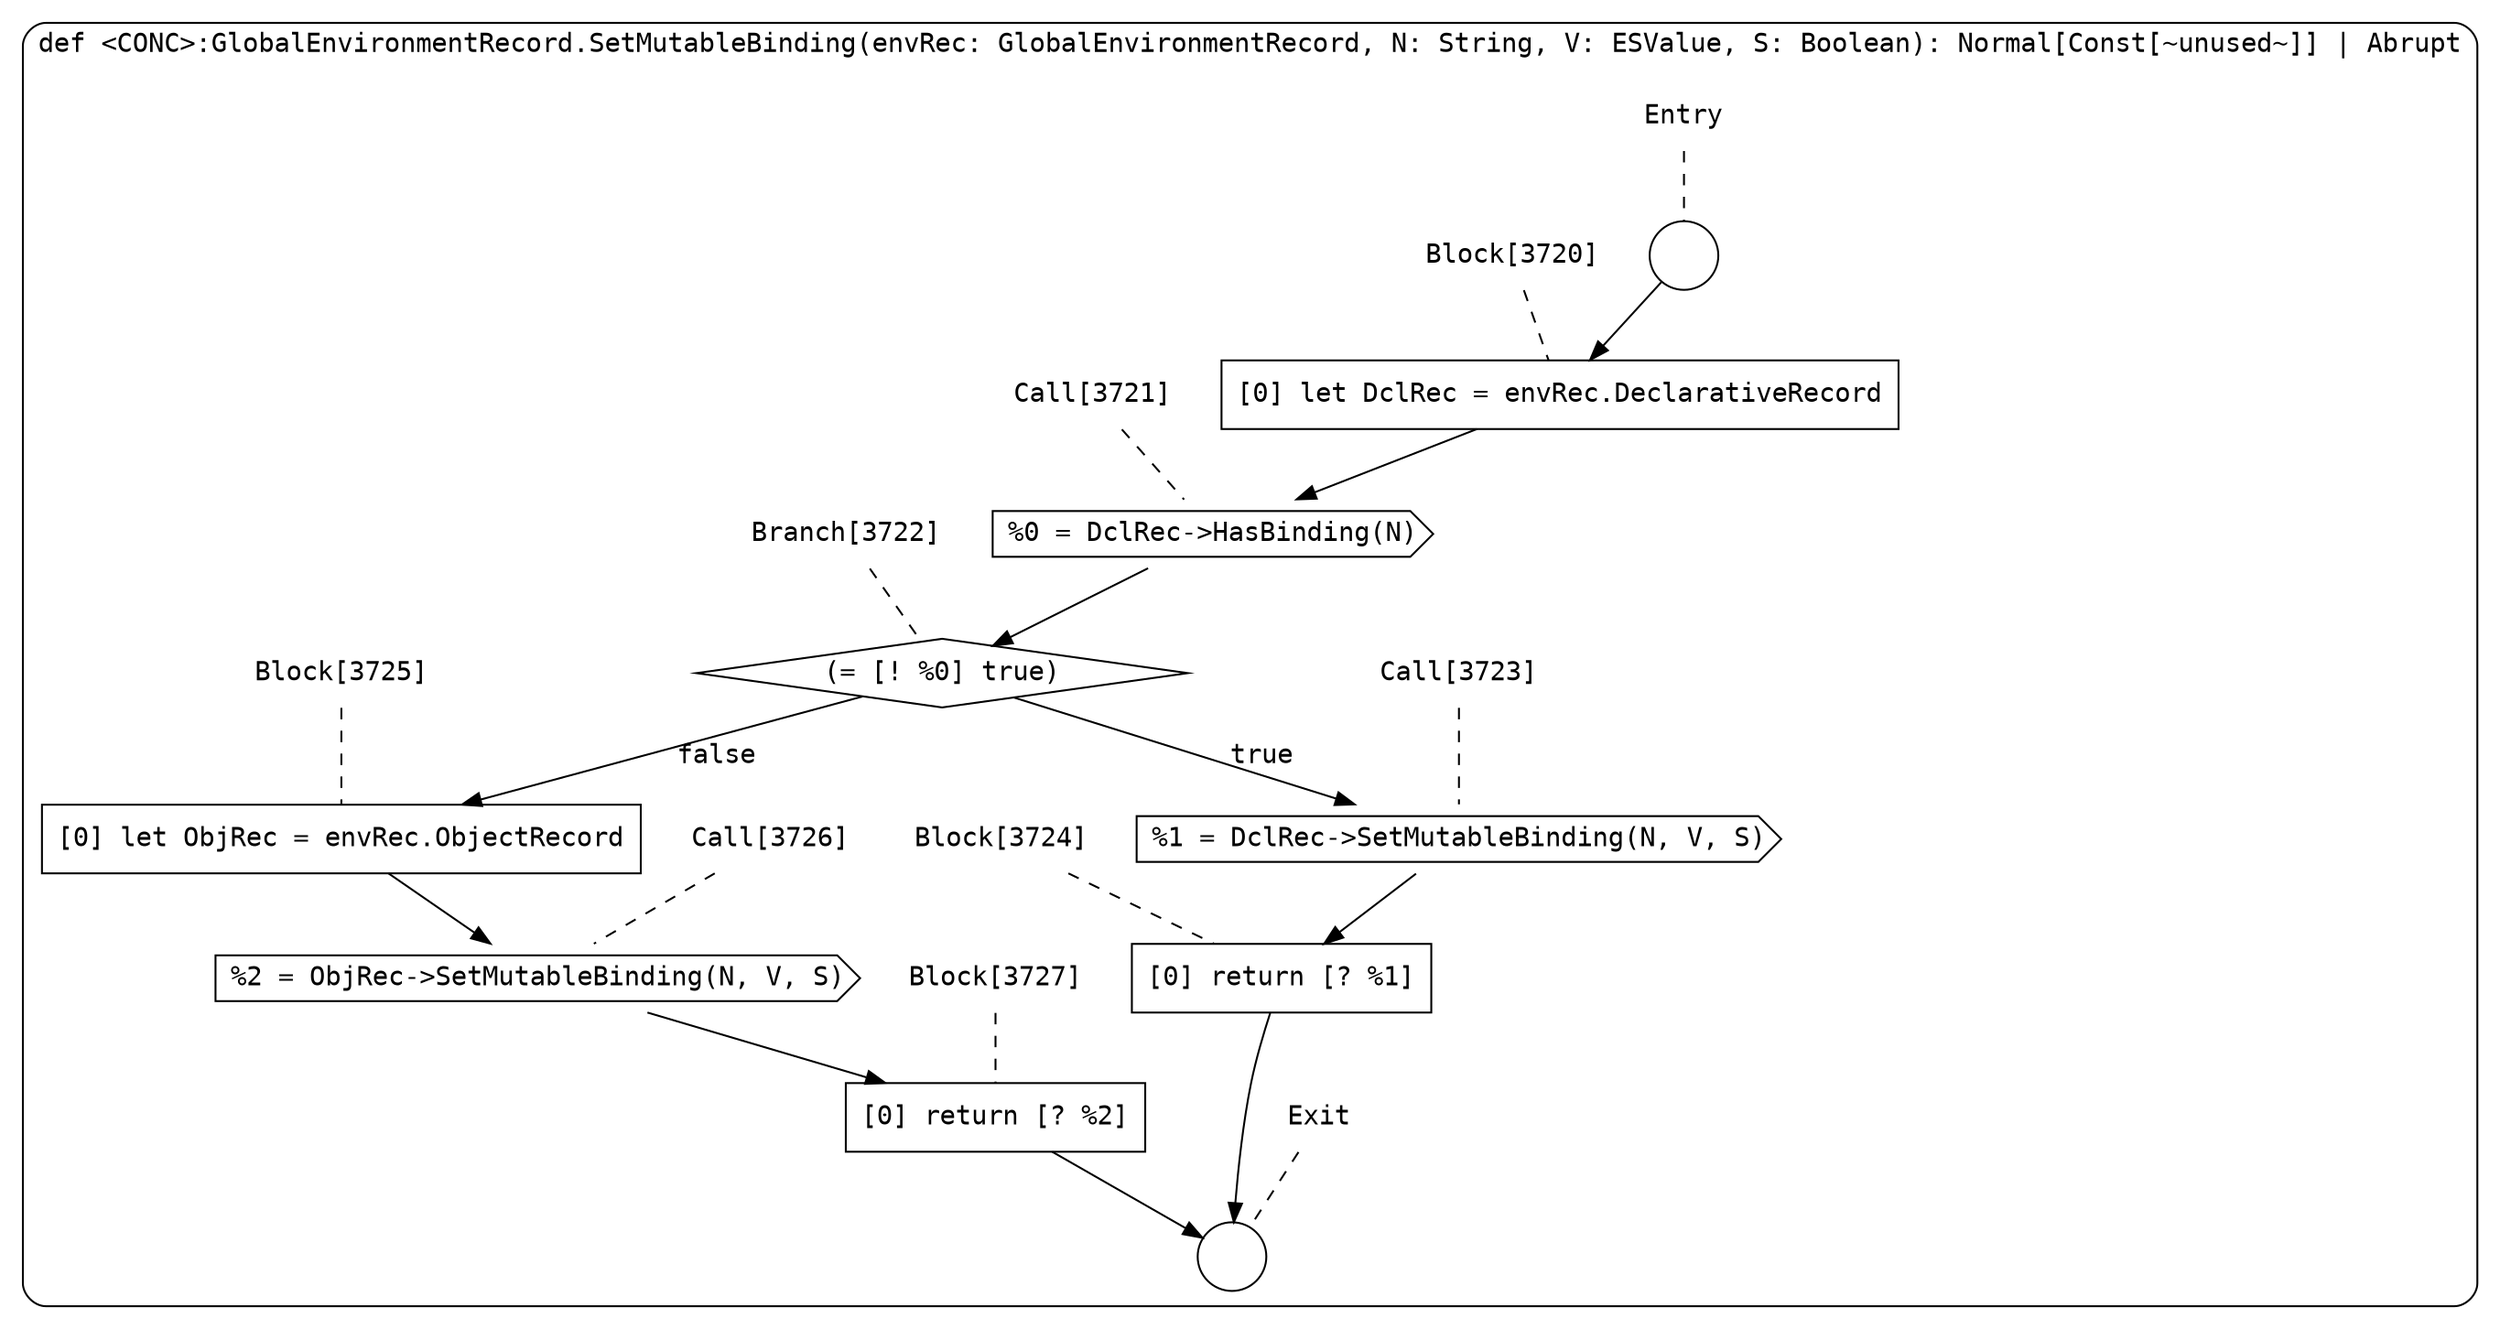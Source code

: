 digraph {
  graph [fontname = "Consolas"]
  node [fontname = "Consolas"]
  edge [fontname = "Consolas"]
  subgraph cluster1002 {
    label = "def <CONC>:GlobalEnvironmentRecord.SetMutableBinding(envRec: GlobalEnvironmentRecord, N: String, V: ESValue, S: Boolean): Normal[Const[~unused~]] | Abrupt"
    style = rounded
    cluster1002_entry_name [shape=none, label=<<font color="black">Entry</font>>]
    cluster1002_entry_name -> cluster1002_entry [arrowhead=none, color="black", style=dashed]
    cluster1002_entry [shape=circle label=" " color="black" fillcolor="white" style=filled]
    cluster1002_entry -> node3720 [color="black"]
    cluster1002_exit_name [shape=none, label=<<font color="black">Exit</font>>]
    cluster1002_exit_name -> cluster1002_exit [arrowhead=none, color="black", style=dashed]
    cluster1002_exit [shape=circle label=" " color="black" fillcolor="white" style=filled]
    node3720_name [shape=none, label=<<font color="black">Block[3720]</font>>]
    node3720_name -> node3720 [arrowhead=none, color="black", style=dashed]
    node3720 [shape=box, label=<<font color="black">[0] let DclRec = envRec.DeclarativeRecord<BR ALIGN="LEFT"/></font>> color="black" fillcolor="white", style=filled]
    node3720 -> node3721 [color="black"]
    node3721_name [shape=none, label=<<font color="black">Call[3721]</font>>]
    node3721_name -> node3721 [arrowhead=none, color="black", style=dashed]
    node3721 [shape=cds, label=<<font color="black">%0 = DclRec-&gt;HasBinding(N)</font>> color="black" fillcolor="white", style=filled]
    node3721 -> node3722 [color="black"]
    node3722_name [shape=none, label=<<font color="black">Branch[3722]</font>>]
    node3722_name -> node3722 [arrowhead=none, color="black", style=dashed]
    node3722 [shape=diamond, label=<<font color="black">(= [! %0] true)</font>> color="black" fillcolor="white", style=filled]
    node3722 -> node3723 [label=<<font color="black">true</font>> color="black"]
    node3722 -> node3725 [label=<<font color="black">false</font>> color="black"]
    node3723_name [shape=none, label=<<font color="black">Call[3723]</font>>]
    node3723_name -> node3723 [arrowhead=none, color="black", style=dashed]
    node3723 [shape=cds, label=<<font color="black">%1 = DclRec-&gt;SetMutableBinding(N, V, S)</font>> color="black" fillcolor="white", style=filled]
    node3723 -> node3724 [color="black"]
    node3725_name [shape=none, label=<<font color="black">Block[3725]</font>>]
    node3725_name -> node3725 [arrowhead=none, color="black", style=dashed]
    node3725 [shape=box, label=<<font color="black">[0] let ObjRec = envRec.ObjectRecord<BR ALIGN="LEFT"/></font>> color="black" fillcolor="white", style=filled]
    node3725 -> node3726 [color="black"]
    node3724_name [shape=none, label=<<font color="black">Block[3724]</font>>]
    node3724_name -> node3724 [arrowhead=none, color="black", style=dashed]
    node3724 [shape=box, label=<<font color="black">[0] return [? %1]<BR ALIGN="LEFT"/></font>> color="black" fillcolor="white", style=filled]
    node3724 -> cluster1002_exit [color="black"]
    node3726_name [shape=none, label=<<font color="black">Call[3726]</font>>]
    node3726_name -> node3726 [arrowhead=none, color="black", style=dashed]
    node3726 [shape=cds, label=<<font color="black">%2 = ObjRec-&gt;SetMutableBinding(N, V, S)</font>> color="black" fillcolor="white", style=filled]
    node3726 -> node3727 [color="black"]
    node3727_name [shape=none, label=<<font color="black">Block[3727]</font>>]
    node3727_name -> node3727 [arrowhead=none, color="black", style=dashed]
    node3727 [shape=box, label=<<font color="black">[0] return [? %2]<BR ALIGN="LEFT"/></font>> color="black" fillcolor="white", style=filled]
    node3727 -> cluster1002_exit [color="black"]
  }
}